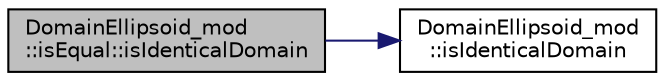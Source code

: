 digraph "DomainEllipsoid_mod::isEqual::isIdenticalDomain"
{
 // LATEX_PDF_SIZE
  edge [fontname="Helvetica",fontsize="10",labelfontname="Helvetica",labelfontsize="10"];
  node [fontname="Helvetica",fontsize="10",shape=record];
  rankdir="LR";
  Node1 [label="DomainEllipsoid_mod\l::isEqual::isIdenticalDomain",height=0.2,width=0.4,color="black", fillcolor="grey75", style="filled", fontcolor="black",tooltip="Return .true. is the two input objects of type DomainEllipsoid_type are equal, otherwise,..."];
  Node1 -> Node2 [color="midnightblue",fontsize="10",style="solid",fontname="Helvetica"];
  Node2 [label="DomainEllipsoid_mod\l::isIdenticalDomain",height=0.2,width=0.4,color="black", fillcolor="white", style="filled",URL="$namespaceDomainEllipsoid__mod.html#a7d9164e925b4b980e129ceb6bf7a4873",tooltip="Return .true. is the two input objects of type DomainEllipsoid_type are equal, otherwise,..."];
}
